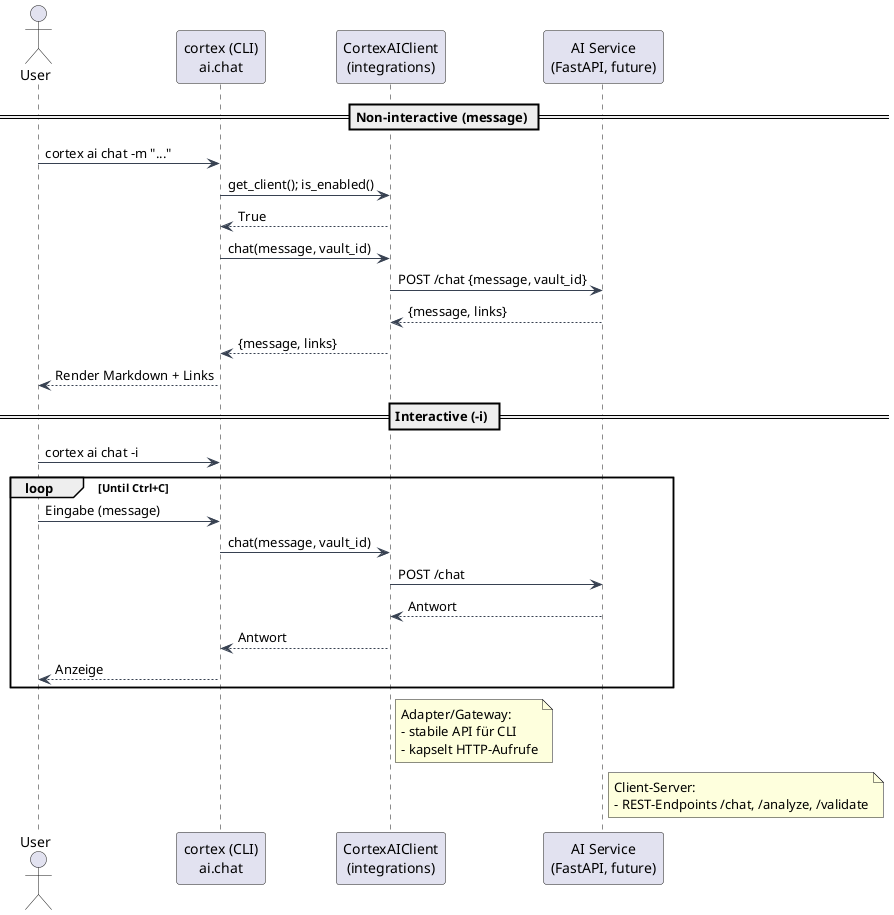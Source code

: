 @startuml AI Chat Sequence
skinparam backgroundColor #FFFFFF
skinparam shadowing false
skinparam ArrowColor #374151

actor User
participant "cortex (CLI)\nai.chat" as CLI
participant "CortexAIClient\n(integrations)" as Client
participant "AI Service\n(FastAPI, future)" as Service

== Non-interactive (message) ==
User -> CLI: cortex ai chat -m "..."
CLI -> Client: get_client(); is_enabled()
Client --> CLI: True
CLI -> Client: chat(message, vault_id)
Client -> Service: POST /chat {message, vault_id}
Service --> Client: {message, links}
Client --> CLI: {message, links}
CLI --> User: Render Markdown + Links

== Interactive (-i) ==
User -> CLI: cortex ai chat -i
loop Until Ctrl+C
  User -> CLI: Eingabe (message)
  CLI -> Client: chat(message, vault_id)
  Client -> Service: POST /chat
  Service --> Client: Antwort
  Client --> CLI: Antwort
  CLI --> User: Anzeige
end

note right of Client
  Adapter/Gateway:
  - stabile API für CLI
  - kapselt HTTP-Aufrufe
end note

note right of Service
  Client-Server:
  - REST-Endpoints /chat, /analyze, /validate
end note

@enduml

